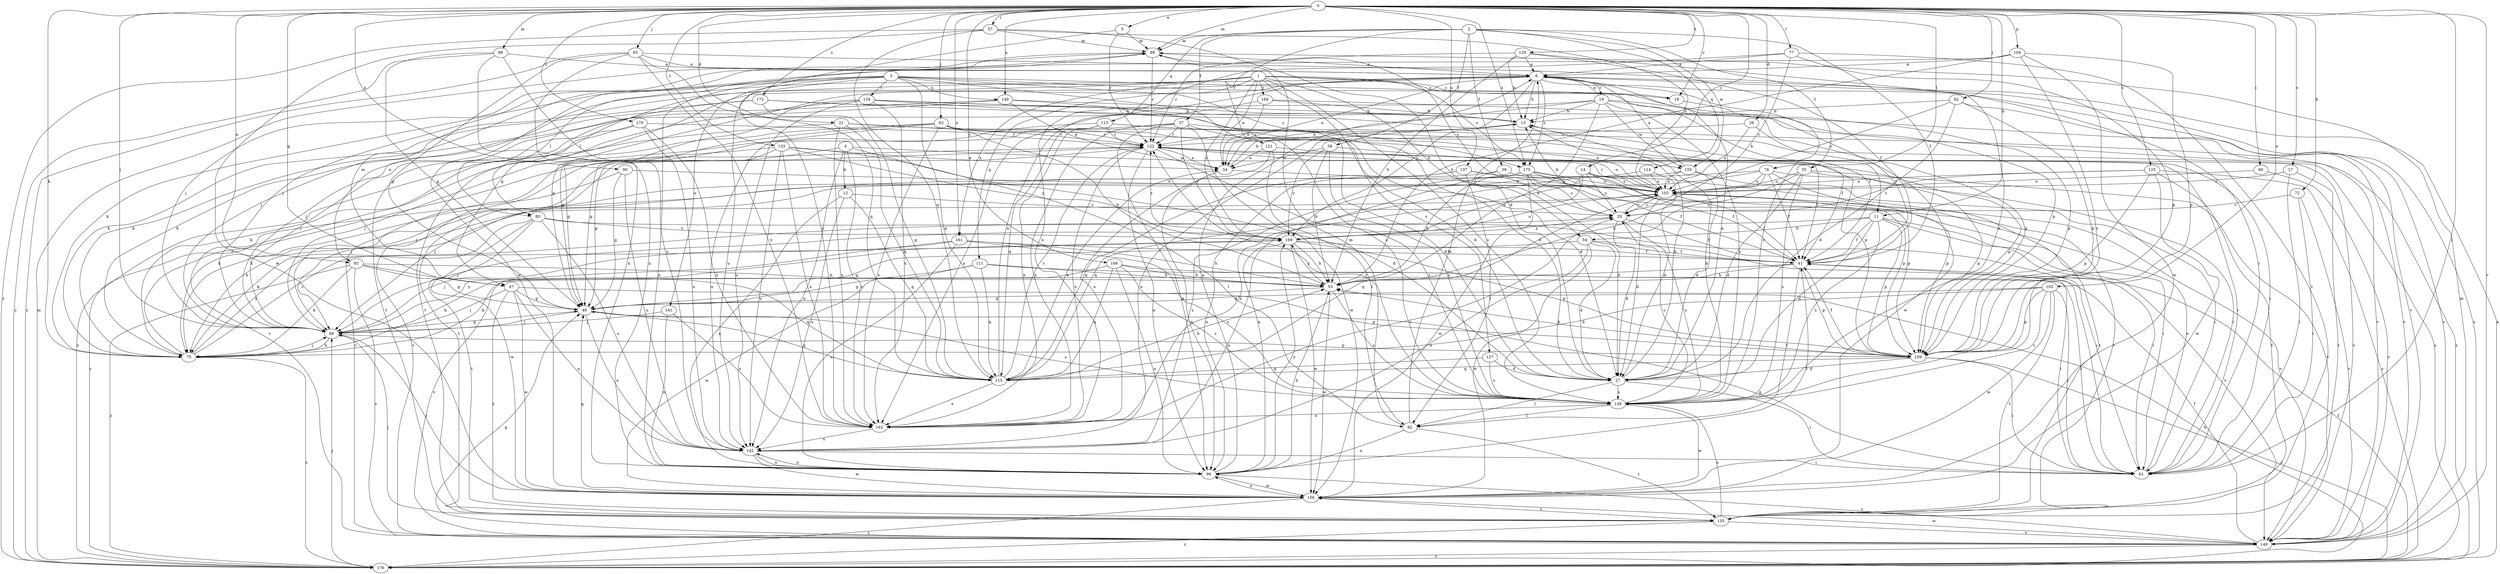 strict digraph  {
0;
1;
2;
3;
4;
5;
6;
11;
12;
13;
14;
17;
18;
19;
20;
21;
26;
27;
34;
35;
37;
38;
39;
41;
47;
48;
54;
55;
57;
60;
61;
62;
63;
65;
68;
72;
75;
76;
77;
80;
82;
88;
89;
90;
93;
96;
102;
103;
104;
109;
111;
113;
114;
115;
121;
122;
125;
127;
128;
129;
133;
134;
135;
137;
140;
141;
142;
149;
155;
156;
161;
162;
166;
168;
169;
170;
172;
175;
176;
0 -> 5  [label=a];
0 -> 11  [label=b];
0 -> 14  [label=c];
0 -> 17  [label=c];
0 -> 18  [label=c];
0 -> 21  [label=d];
0 -> 26  [label=d];
0 -> 47  [label=g];
0 -> 57  [label=i];
0 -> 60  [label=i];
0 -> 61  [label=i];
0 -> 62  [label=j];
0 -> 63  [label=j];
0 -> 65  [label=j];
0 -> 68  [label=j];
0 -> 72  [label=k];
0 -> 75  [label=k];
0 -> 76  [label=l];
0 -> 77  [label=l];
0 -> 88  [label=m];
0 -> 89  [label=m];
0 -> 90  [label=n];
0 -> 93  [label=n];
0 -> 102  [label=o];
0 -> 104  [label=p];
0 -> 125  [label=s];
0 -> 129  [label=t];
0 -> 133  [label=t];
0 -> 137  [label=u];
0 -> 140  [label=u];
0 -> 149  [label=v];
0 -> 161  [label=x];
0 -> 166  [label=y];
0 -> 170  [label=z];
0 -> 172  [label=z];
0 -> 175  [label=z];
1 -> 18  [label=c];
1 -> 34  [label=e];
1 -> 54  [label=h];
1 -> 80  [label=l];
1 -> 93  [label=n];
1 -> 109  [label=p];
1 -> 111  [label=q];
1 -> 127  [label=s];
1 -> 128  [label=s];
1 -> 161  [label=x];
1 -> 168  [label=y];
1 -> 169  [label=y];
1 -> 175  [label=z];
2 -> 35  [label=f];
2 -> 37  [label=f];
2 -> 38  [label=f];
2 -> 39  [label=f];
2 -> 41  [label=f];
2 -> 89  [label=m];
2 -> 113  [label=q];
2 -> 114  [label=q];
2 -> 121  [label=r];
2 -> 155  [label=w];
3 -> 11  [label=b];
3 -> 18  [label=c];
3 -> 75  [label=k];
3 -> 80  [label=l];
3 -> 96  [label=n];
3 -> 115  [label=q];
3 -> 128  [label=s];
3 -> 134  [label=t];
3 -> 140  [label=u];
3 -> 141  [label=u];
3 -> 142  [label=u];
3 -> 175  [label=z];
4 -> 12  [label=b];
4 -> 82  [label=l];
4 -> 142  [label=u];
4 -> 149  [label=v];
4 -> 155  [label=w];
4 -> 162  [label=x];
5 -> 89  [label=m];
5 -> 122  [label=r];
5 -> 162  [label=x];
6 -> 13  [label=b];
6 -> 19  [label=c];
6 -> 34  [label=e];
6 -> 47  [label=g];
6 -> 48  [label=g];
6 -> 68  [label=j];
6 -> 128  [label=s];
6 -> 149  [label=v];
6 -> 169  [label=y];
6 -> 175  [label=z];
6 -> 176  [label=z];
11 -> 27  [label=d];
11 -> 41  [label=f];
11 -> 54  [label=h];
11 -> 61  [label=i];
11 -> 68  [label=j];
11 -> 109  [label=p];
11 -> 128  [label=s];
11 -> 149  [label=v];
12 -> 20  [label=c];
12 -> 96  [label=n];
12 -> 115  [label=q];
12 -> 142  [label=u];
13 -> 122  [label=r];
13 -> 142  [label=u];
13 -> 176  [label=z];
14 -> 20  [label=c];
14 -> 41  [label=f];
14 -> 103  [label=o];
14 -> 135  [label=t];
14 -> 162  [label=x];
14 -> 169  [label=y];
17 -> 61  [label=i];
17 -> 103  [label=o];
17 -> 135  [label=t];
18 -> 109  [label=p];
19 -> 6  [label=a];
19 -> 13  [label=b];
19 -> 34  [label=e];
19 -> 41  [label=f];
19 -> 55  [label=h];
19 -> 75  [label=k];
19 -> 128  [label=s];
19 -> 149  [label=v];
19 -> 155  [label=w];
20 -> 13  [label=b];
20 -> 27  [label=d];
20 -> 41  [label=f];
20 -> 103  [label=o];
20 -> 128  [label=s];
20 -> 169  [label=y];
21 -> 27  [label=d];
21 -> 115  [label=q];
21 -> 122  [label=r];
21 -> 162  [label=x];
21 -> 176  [label=z];
26 -> 103  [label=o];
26 -> 122  [label=r];
26 -> 156  [label=w];
27 -> 6  [label=a];
27 -> 13  [label=b];
27 -> 61  [label=i];
27 -> 82  [label=l];
27 -> 128  [label=s];
34 -> 13  [label=b];
34 -> 96  [label=n];
34 -> 103  [label=o];
35 -> 27  [label=d];
35 -> 103  [label=o];
35 -> 109  [label=p];
35 -> 128  [label=s];
35 -> 149  [label=v];
35 -> 169  [label=y];
37 -> 27  [label=d];
37 -> 68  [label=j];
37 -> 96  [label=n];
37 -> 122  [label=r];
37 -> 156  [label=w];
37 -> 162  [label=x];
37 -> 169  [label=y];
37 -> 176  [label=z];
38 -> 34  [label=e];
38 -> 55  [label=h];
38 -> 103  [label=o];
38 -> 128  [label=s];
38 -> 169  [label=y];
39 -> 27  [label=d];
39 -> 96  [label=n];
39 -> 103  [label=o];
41 -> 55  [label=h];
41 -> 75  [label=k];
41 -> 82  [label=l];
41 -> 109  [label=p];
47 -> 48  [label=g];
47 -> 68  [label=j];
47 -> 89  [label=m];
47 -> 109  [label=p];
47 -> 135  [label=t];
47 -> 142  [label=u];
47 -> 156  [label=w];
48 -> 68  [label=j];
48 -> 115  [label=q];
48 -> 128  [label=s];
48 -> 142  [label=u];
54 -> 27  [label=d];
54 -> 41  [label=f];
54 -> 48  [label=g];
54 -> 61  [label=i];
54 -> 142  [label=u];
54 -> 156  [label=w];
55 -> 48  [label=g];
55 -> 128  [label=s];
55 -> 156  [label=w];
55 -> 169  [label=y];
57 -> 27  [label=d];
57 -> 89  [label=m];
57 -> 103  [label=o];
57 -> 115  [label=q];
57 -> 156  [label=w];
57 -> 176  [label=z];
60 -> 103  [label=o];
60 -> 149  [label=v];
61 -> 48  [label=g];
61 -> 103  [label=o];
61 -> 122  [label=r];
62 -> 13  [label=b];
62 -> 27  [label=d];
62 -> 103  [label=o];
62 -> 109  [label=p];
62 -> 149  [label=v];
63 -> 48  [label=g];
63 -> 55  [label=h];
63 -> 75  [label=k];
63 -> 103  [label=o];
63 -> 109  [label=p];
63 -> 122  [label=r];
63 -> 142  [label=u];
63 -> 162  [label=x];
65 -> 6  [label=a];
65 -> 48  [label=g];
65 -> 61  [label=i];
65 -> 96  [label=n];
65 -> 115  [label=q];
65 -> 162  [label=x];
65 -> 176  [label=z];
68 -> 48  [label=g];
68 -> 75  [label=k];
68 -> 109  [label=p];
68 -> 169  [label=y];
72 -> 20  [label=c];
72 -> 61  [label=i];
72 -> 149  [label=v];
75 -> 20  [label=c];
75 -> 68  [label=j];
75 -> 122  [label=r];
75 -> 169  [label=y];
75 -> 176  [label=z];
76 -> 41  [label=f];
76 -> 55  [label=h];
76 -> 61  [label=i];
76 -> 68  [label=j];
76 -> 75  [label=k];
76 -> 103  [label=o];
76 -> 109  [label=p];
77 -> 6  [label=a];
77 -> 20  [label=c];
77 -> 109  [label=p];
77 -> 135  [label=t];
77 -> 162  [label=x];
80 -> 61  [label=i];
80 -> 75  [label=k];
80 -> 135  [label=t];
80 -> 142  [label=u];
80 -> 156  [label=w];
80 -> 169  [label=y];
82 -> 6  [label=a];
82 -> 89  [label=m];
82 -> 96  [label=n];
82 -> 135  [label=t];
88 -> 6  [label=a];
88 -> 48  [label=g];
88 -> 96  [label=n];
88 -> 142  [label=u];
88 -> 176  [label=z];
89 -> 6  [label=a];
89 -> 20  [label=c];
89 -> 68  [label=j];
89 -> 122  [label=r];
89 -> 156  [label=w];
90 -> 48  [label=g];
90 -> 103  [label=o];
90 -> 142  [label=u];
90 -> 176  [label=z];
93 -> 48  [label=g];
93 -> 55  [label=h];
93 -> 75  [label=k];
93 -> 115  [label=q];
93 -> 149  [label=v];
93 -> 176  [label=z];
96 -> 6  [label=a];
96 -> 41  [label=f];
96 -> 55  [label=h];
96 -> 142  [label=u];
96 -> 149  [label=v];
96 -> 156  [label=w];
96 -> 169  [label=y];
102 -> 48  [label=g];
102 -> 61  [label=i];
102 -> 75  [label=k];
102 -> 109  [label=p];
102 -> 128  [label=s];
102 -> 135  [label=t];
102 -> 156  [label=w];
103 -> 20  [label=c];
103 -> 27  [label=d];
103 -> 41  [label=f];
103 -> 61  [label=i];
103 -> 75  [label=k];
103 -> 115  [label=q];
103 -> 122  [label=r];
103 -> 149  [label=v];
104 -> 6  [label=a];
104 -> 55  [label=h];
104 -> 68  [label=j];
104 -> 109  [label=p];
104 -> 128  [label=s];
104 -> 156  [label=w];
109 -> 27  [label=d];
109 -> 41  [label=f];
109 -> 55  [label=h];
109 -> 61  [label=i];
109 -> 115  [label=q];
109 -> 176  [label=z];
111 -> 48  [label=g];
111 -> 55  [label=h];
111 -> 61  [label=i];
111 -> 115  [label=q];
111 -> 156  [label=w];
113 -> 41  [label=f];
113 -> 48  [label=g];
113 -> 61  [label=i];
113 -> 115  [label=q];
113 -> 122  [label=r];
113 -> 162  [label=x];
114 -> 27  [label=d];
114 -> 103  [label=o];
114 -> 115  [label=q];
115 -> 6  [label=a];
115 -> 34  [label=e];
115 -> 55  [label=h];
115 -> 122  [label=r];
115 -> 162  [label=x];
121 -> 34  [label=e];
121 -> 41  [label=f];
121 -> 82  [label=l];
121 -> 162  [label=x];
122 -> 34  [label=e];
122 -> 68  [label=j];
122 -> 96  [label=n];
122 -> 109  [label=p];
122 -> 128  [label=s];
122 -> 135  [label=t];
122 -> 149  [label=v];
122 -> 162  [label=x];
125 -> 20  [label=c];
125 -> 103  [label=o];
125 -> 109  [label=p];
125 -> 135  [label=t];
125 -> 156  [label=w];
125 -> 176  [label=z];
127 -> 27  [label=d];
127 -> 115  [label=q];
127 -> 128  [label=s];
128 -> 13  [label=b];
128 -> 20  [label=c];
128 -> 82  [label=l];
128 -> 122  [label=r];
128 -> 156  [label=w];
128 -> 162  [label=x];
129 -> 6  [label=a];
129 -> 13  [label=b];
129 -> 41  [label=f];
129 -> 55  [label=h];
129 -> 122  [label=r];
129 -> 128  [label=s];
133 -> 27  [label=d];
133 -> 34  [label=e];
133 -> 48  [label=g];
133 -> 142  [label=u];
133 -> 149  [label=v];
133 -> 162  [label=x];
133 -> 169  [label=y];
134 -> 13  [label=b];
134 -> 27  [label=d];
134 -> 48  [label=g];
134 -> 109  [label=p];
134 -> 135  [label=t];
134 -> 142  [label=u];
134 -> 162  [label=x];
135 -> 68  [label=j];
135 -> 128  [label=s];
135 -> 149  [label=v];
135 -> 176  [label=z];
137 -> 68  [label=j];
137 -> 82  [label=l];
137 -> 103  [label=o];
137 -> 109  [label=p];
137 -> 115  [label=q];
140 -> 13  [label=b];
140 -> 27  [label=d];
140 -> 34  [label=e];
140 -> 68  [label=j];
140 -> 75  [label=k];
141 -> 68  [label=j];
141 -> 96  [label=n];
141 -> 162  [label=x];
142 -> 61  [label=i];
142 -> 96  [label=n];
142 -> 156  [label=w];
149 -> 41  [label=f];
149 -> 48  [label=g];
149 -> 89  [label=m];
149 -> 156  [label=w];
149 -> 176  [label=z];
155 -> 6  [label=a];
155 -> 27  [label=d];
155 -> 61  [label=i];
155 -> 75  [label=k];
155 -> 103  [label=o];
156 -> 48  [label=g];
156 -> 68  [label=j];
156 -> 96  [label=n];
156 -> 135  [label=t];
156 -> 176  [label=z];
161 -> 41  [label=f];
161 -> 55  [label=h];
161 -> 68  [label=j];
161 -> 96  [label=n];
161 -> 128  [label=s];
161 -> 149  [label=v];
162 -> 20  [label=c];
162 -> 142  [label=u];
166 -> 55  [label=h];
166 -> 61  [label=i];
166 -> 75  [label=k];
166 -> 96  [label=n];
166 -> 115  [label=q];
166 -> 128  [label=s];
168 -> 13  [label=b];
168 -> 34  [label=e];
168 -> 149  [label=v];
168 -> 162  [label=x];
169 -> 41  [label=f];
169 -> 55  [label=h];
169 -> 103  [label=o];
169 -> 109  [label=p];
169 -> 122  [label=r];
169 -> 142  [label=u];
169 -> 156  [label=w];
170 -> 68  [label=j];
170 -> 122  [label=r];
170 -> 142  [label=u];
170 -> 149  [label=v];
170 -> 162  [label=x];
172 -> 13  [label=b];
172 -> 41  [label=f];
172 -> 75  [label=k];
172 -> 115  [label=q];
172 -> 135  [label=t];
175 -> 20  [label=c];
175 -> 41  [label=f];
175 -> 55  [label=h];
175 -> 96  [label=n];
175 -> 103  [label=o];
175 -> 109  [label=p];
175 -> 135  [label=t];
175 -> 142  [label=u];
175 -> 156  [label=w];
176 -> 6  [label=a];
176 -> 41  [label=f];
176 -> 55  [label=h];
176 -> 68  [label=j];
176 -> 89  [label=m];
}
